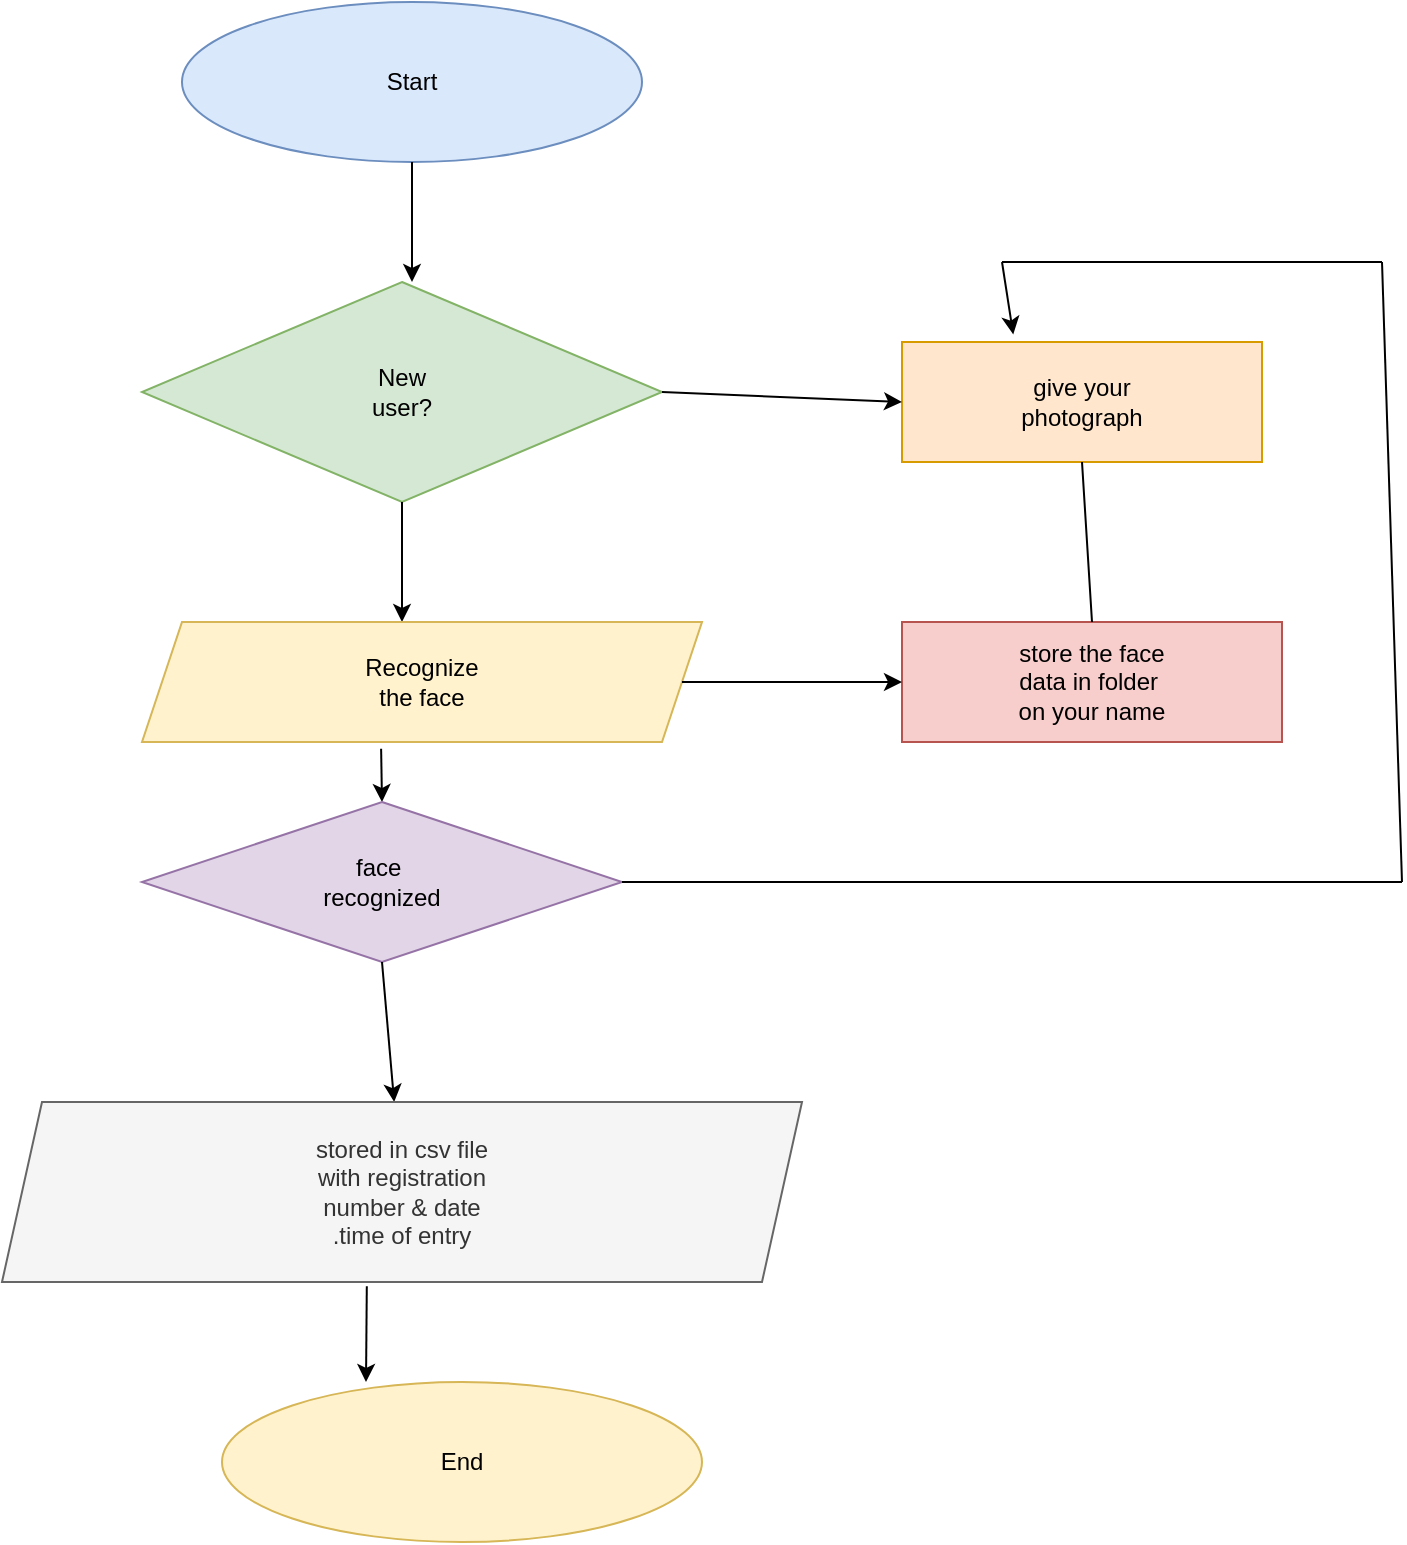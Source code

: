 <mxfile version="28.0.7">
  <diagram name="Page-1" id="iUi3qYqqwCl9DdmPyzH_">
    <mxGraphModel dx="1042" dy="570" grid="1" gridSize="10" guides="1" tooltips="1" connect="1" arrows="1" fold="1" page="1" pageScale="1" pageWidth="850" pageHeight="1100" math="0" shadow="0">
      <root>
        <mxCell id="0" />
        <mxCell id="1" parent="0" />
        <mxCell id="gSYBZLIJbF_fadzKgpch-1" value="Start" style="ellipse;whiteSpace=wrap;html=1;fillColor=#dae8fc;strokeColor=#6c8ebf;" vertex="1" parent="1">
          <mxGeometry x="200" y="30" width="230" height="80" as="geometry" />
        </mxCell>
        <mxCell id="gSYBZLIJbF_fadzKgpch-2" value="" style="endArrow=classic;html=1;rounded=0;exitX=0.5;exitY=1;exitDx=0;exitDy=0;" edge="1" parent="1" source="gSYBZLIJbF_fadzKgpch-1">
          <mxGeometry width="50" height="50" relative="1" as="geometry">
            <mxPoint x="400" y="300" as="sourcePoint" />
            <mxPoint x="315" y="170" as="targetPoint" />
          </mxGeometry>
        </mxCell>
        <mxCell id="gSYBZLIJbF_fadzKgpch-3" value="New&lt;div&gt;user?&lt;/div&gt;" style="rhombus;whiteSpace=wrap;html=1;fillColor=#d5e8d4;strokeColor=#82b366;" vertex="1" parent="1">
          <mxGeometry x="180" y="170" width="260" height="110" as="geometry" />
        </mxCell>
        <mxCell id="gSYBZLIJbF_fadzKgpch-4" style="edgeStyle=orthogonalEdgeStyle;rounded=0;orthogonalLoop=1;jettySize=auto;html=1;exitX=0.5;exitY=1;exitDx=0;exitDy=0;" edge="1" parent="1" source="gSYBZLIJbF_fadzKgpch-3" target="gSYBZLIJbF_fadzKgpch-3">
          <mxGeometry relative="1" as="geometry" />
        </mxCell>
        <mxCell id="gSYBZLIJbF_fadzKgpch-5" value="" style="endArrow=classic;html=1;rounded=0;exitX=0.5;exitY=1;exitDx=0;exitDy=0;" edge="1" parent="1" source="gSYBZLIJbF_fadzKgpch-3">
          <mxGeometry width="50" height="50" relative="1" as="geometry">
            <mxPoint x="400" y="300" as="sourcePoint" />
            <mxPoint x="310" y="340" as="targetPoint" />
          </mxGeometry>
        </mxCell>
        <mxCell id="gSYBZLIJbF_fadzKgpch-6" value="Recognize&lt;div&gt;the face&lt;/div&gt;" style="shape=parallelogram;perimeter=parallelogramPerimeter;whiteSpace=wrap;html=1;fixedSize=1;fillColor=#fff2cc;strokeColor=#d6b656;" vertex="1" parent="1">
          <mxGeometry x="180" y="340" width="280" height="60" as="geometry" />
        </mxCell>
        <mxCell id="gSYBZLIJbF_fadzKgpch-7" value="" style="endArrow=classic;html=1;rounded=0;exitX=0.427;exitY=1.057;exitDx=0;exitDy=0;exitPerimeter=0;" edge="1" parent="1" source="gSYBZLIJbF_fadzKgpch-6">
          <mxGeometry width="50" height="50" relative="1" as="geometry">
            <mxPoint x="400" y="300" as="sourcePoint" />
            <mxPoint x="300" y="430" as="targetPoint" />
          </mxGeometry>
        </mxCell>
        <mxCell id="gSYBZLIJbF_fadzKgpch-8" value="face&amp;nbsp;&lt;div&gt;recognized&lt;/div&gt;" style="rhombus;whiteSpace=wrap;html=1;fillColor=#e1d5e7;strokeColor=#9673a6;" vertex="1" parent="1">
          <mxGeometry x="180" y="430" width="240" height="80" as="geometry" />
        </mxCell>
        <mxCell id="gSYBZLIJbF_fadzKgpch-9" value="" style="endArrow=classic;html=1;rounded=0;exitX=0.5;exitY=1;exitDx=0;exitDy=0;" edge="1" parent="1" source="gSYBZLIJbF_fadzKgpch-8" target="gSYBZLIJbF_fadzKgpch-10">
          <mxGeometry width="50" height="50" relative="1" as="geometry">
            <mxPoint x="400" y="490" as="sourcePoint" />
            <mxPoint x="300" y="560" as="targetPoint" />
          </mxGeometry>
        </mxCell>
        <mxCell id="gSYBZLIJbF_fadzKgpch-10" value="stored in csv file&lt;div&gt;with registration&lt;/div&gt;&lt;div&gt;number &amp;amp; date&lt;/div&gt;&lt;div&gt;.time of entry&lt;/div&gt;" style="shape=parallelogram;perimeter=parallelogramPerimeter;whiteSpace=wrap;html=1;fixedSize=1;fillColor=#f5f5f5;fontColor=#333333;strokeColor=#666666;" vertex="1" parent="1">
          <mxGeometry x="110" y="580" width="400" height="90" as="geometry" />
        </mxCell>
        <mxCell id="gSYBZLIJbF_fadzKgpch-11" value="" style="endArrow=classic;html=1;rounded=0;exitX=0.456;exitY=1.024;exitDx=0;exitDy=0;exitPerimeter=0;" edge="1" parent="1" source="gSYBZLIJbF_fadzKgpch-10">
          <mxGeometry width="50" height="50" relative="1" as="geometry">
            <mxPoint x="400" y="550" as="sourcePoint" />
            <mxPoint x="292" y="720" as="targetPoint" />
          </mxGeometry>
        </mxCell>
        <mxCell id="gSYBZLIJbF_fadzKgpch-12" value="End" style="ellipse;whiteSpace=wrap;html=1;fillColor=#fff2cc;strokeColor=#d6b656;" vertex="1" parent="1">
          <mxGeometry x="220" y="720" width="240" height="80" as="geometry" />
        </mxCell>
        <mxCell id="gSYBZLIJbF_fadzKgpch-13" value="give your&lt;div&gt;photograph&lt;/div&gt;" style="rounded=0;whiteSpace=wrap;html=1;fillColor=#ffe6cc;strokeColor=#d79b00;" vertex="1" parent="1">
          <mxGeometry x="560" y="200" width="180" height="60" as="geometry" />
        </mxCell>
        <mxCell id="gSYBZLIJbF_fadzKgpch-14" value="store the face&lt;div&gt;data in folder&amp;nbsp;&lt;/div&gt;&lt;div&gt;on your name&lt;/div&gt;" style="rounded=0;whiteSpace=wrap;html=1;fillColor=#f8cecc;strokeColor=#b85450;" vertex="1" parent="1">
          <mxGeometry x="560" y="340" width="190" height="60" as="geometry" />
        </mxCell>
        <mxCell id="gSYBZLIJbF_fadzKgpch-15" value="" style="endArrow=classic;html=1;rounded=0;exitX=1;exitY=0.5;exitDx=0;exitDy=0;entryX=0;entryY=0.5;entryDx=0;entryDy=0;" edge="1" parent="1" source="gSYBZLIJbF_fadzKgpch-3" target="gSYBZLIJbF_fadzKgpch-13">
          <mxGeometry width="50" height="50" relative="1" as="geometry">
            <mxPoint x="470" y="180" as="sourcePoint" />
            <mxPoint x="520" y="130" as="targetPoint" />
          </mxGeometry>
        </mxCell>
        <mxCell id="gSYBZLIJbF_fadzKgpch-16" value="" style="endArrow=classic;html=1;rounded=0;entryX=0;entryY=0.5;entryDx=0;entryDy=0;" edge="1" parent="1" source="gSYBZLIJbF_fadzKgpch-6" target="gSYBZLIJbF_fadzKgpch-14">
          <mxGeometry width="50" height="50" relative="1" as="geometry">
            <mxPoint x="470" y="180" as="sourcePoint" />
            <mxPoint x="520" y="130" as="targetPoint" />
          </mxGeometry>
        </mxCell>
        <mxCell id="gSYBZLIJbF_fadzKgpch-17" value="" style="endArrow=classic;html=1;rounded=0;exitX=1;exitY=0.5;exitDx=0;exitDy=0;" edge="1" parent="1" source="gSYBZLIJbF_fadzKgpch-8">
          <mxGeometry width="50" height="50" relative="1" as="geometry">
            <mxPoint x="440" y="490" as="sourcePoint" />
            <mxPoint x="420" y="470" as="targetPoint" />
          </mxGeometry>
        </mxCell>
        <mxCell id="gSYBZLIJbF_fadzKgpch-18" value="" style="endArrow=none;html=1;rounded=0;" edge="1" parent="1">
          <mxGeometry width="50" height="50" relative="1" as="geometry">
            <mxPoint x="420" y="470" as="sourcePoint" />
            <mxPoint x="810" y="470" as="targetPoint" />
          </mxGeometry>
        </mxCell>
        <mxCell id="gSYBZLIJbF_fadzKgpch-19" value="" style="endArrow=none;html=1;rounded=0;" edge="1" parent="1">
          <mxGeometry width="50" height="50" relative="1" as="geometry">
            <mxPoint x="800" y="160" as="sourcePoint" />
            <mxPoint x="810" y="470" as="targetPoint" />
          </mxGeometry>
        </mxCell>
        <mxCell id="gSYBZLIJbF_fadzKgpch-20" value="" style="endArrow=none;html=1;rounded=0;" edge="1" parent="1">
          <mxGeometry width="50" height="50" relative="1" as="geometry">
            <mxPoint x="610" y="160" as="sourcePoint" />
            <mxPoint x="800" y="160" as="targetPoint" />
          </mxGeometry>
        </mxCell>
        <mxCell id="gSYBZLIJbF_fadzKgpch-21" value="" style="endArrow=classic;html=1;rounded=0;entryX=0.309;entryY=-0.063;entryDx=0;entryDy=0;entryPerimeter=0;" edge="1" parent="1" target="gSYBZLIJbF_fadzKgpch-13">
          <mxGeometry width="50" height="50" relative="1" as="geometry">
            <mxPoint x="610" y="160" as="sourcePoint" />
            <mxPoint x="520" y="350" as="targetPoint" />
          </mxGeometry>
        </mxCell>
        <mxCell id="gSYBZLIJbF_fadzKgpch-22" value="" style="endArrow=none;html=1;rounded=0;entryX=0.5;entryY=1;entryDx=0;entryDy=0;exitX=0.5;exitY=0;exitDx=0;exitDy=0;" edge="1" parent="1" source="gSYBZLIJbF_fadzKgpch-14" target="gSYBZLIJbF_fadzKgpch-13">
          <mxGeometry width="50" height="50" relative="1" as="geometry">
            <mxPoint x="470" y="400" as="sourcePoint" />
            <mxPoint x="520" y="350" as="targetPoint" />
          </mxGeometry>
        </mxCell>
      </root>
    </mxGraphModel>
  </diagram>
</mxfile>
